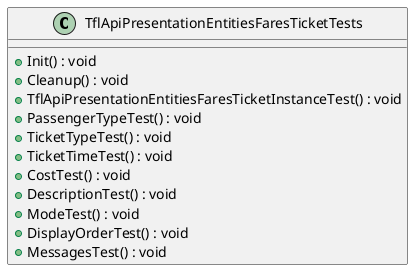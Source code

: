 @startuml
class TflApiPresentationEntitiesFaresTicketTests {
    + Init() : void
    + Cleanup() : void
    + TflApiPresentationEntitiesFaresTicketInstanceTest() : void
    + PassengerTypeTest() : void
    + TicketTypeTest() : void
    + TicketTimeTest() : void
    + CostTest() : void
    + DescriptionTest() : void
    + ModeTest() : void
    + DisplayOrderTest() : void
    + MessagesTest() : void
}
@enduml

